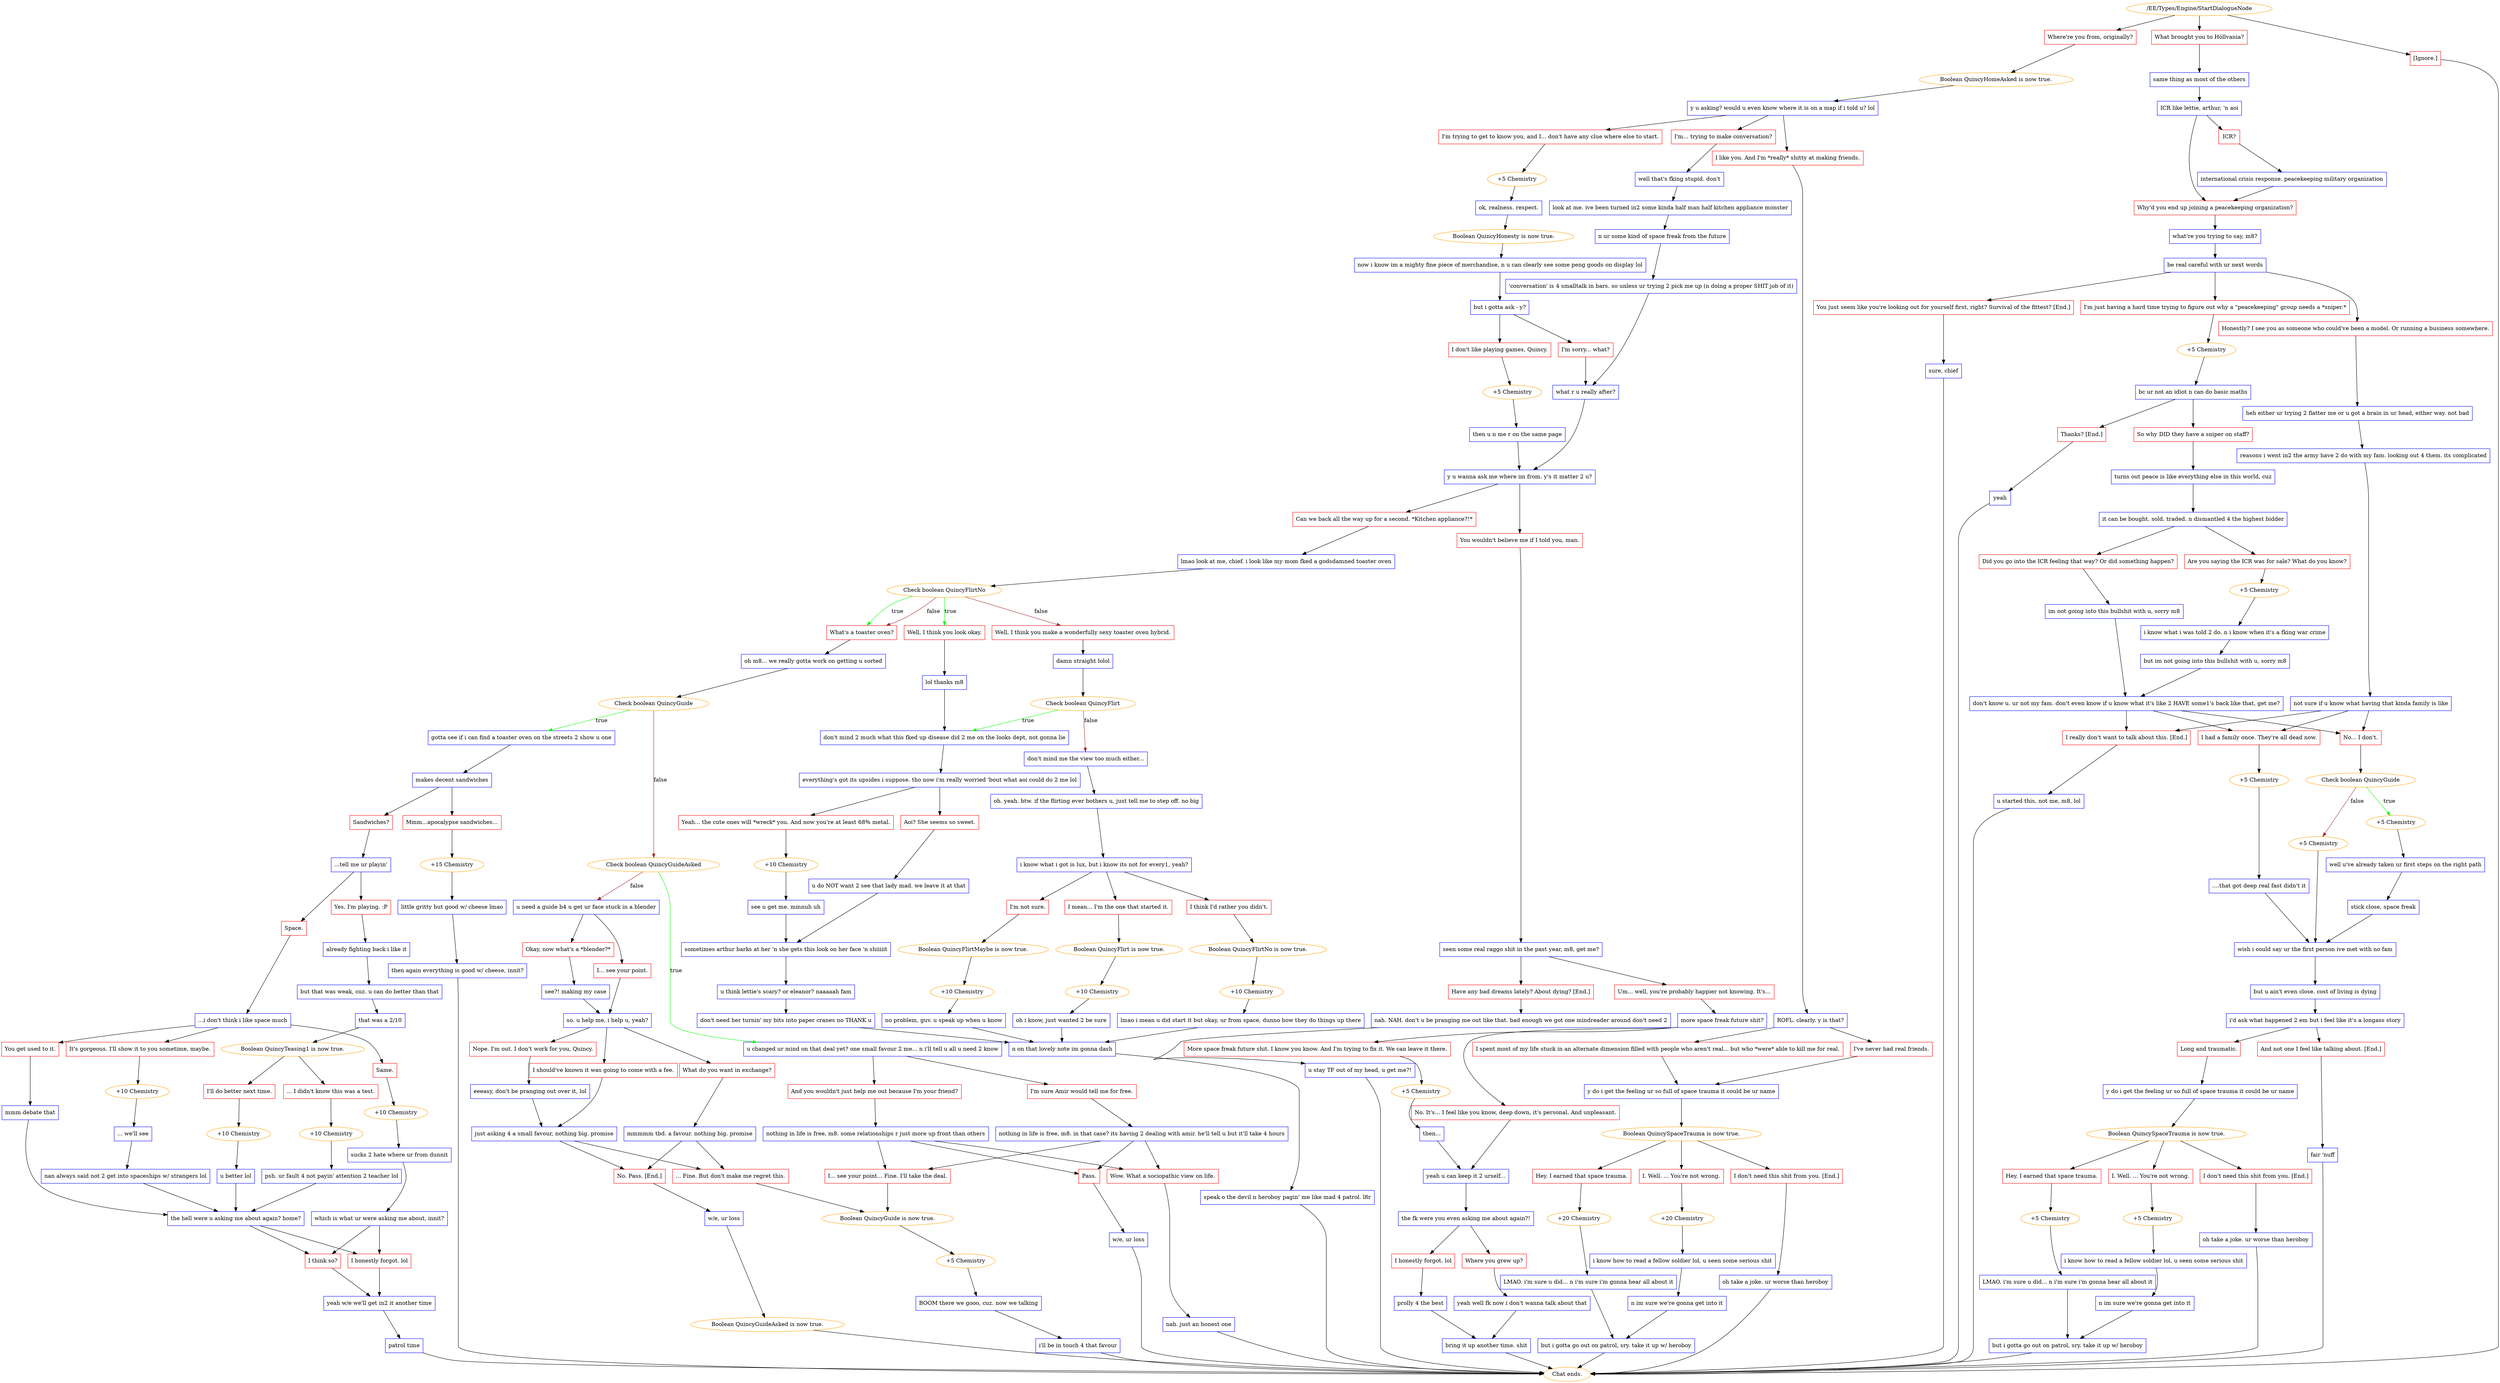 digraph {
	277 [label="/EE/Types/Engine/StartDialogueNode",color=orange];
		277 -> 278;
		277 -> 279;
		277 -> 280;
	278 [label="Where're you from, originally?",shape=box,color=red];
		278 -> 282;
	279 [label="What brought you to Höllvania?",shape=box,color=red];
		279 -> 283;
	280 [label="[Ignore.]",shape=box,color=red];
		280 -> "Chat ends.";
	282 [label="Boolean QuincyHomeAsked is now true.",color=orange];
		282 -> 284;
	283 [label="same thing as most of the others",shape=box,color=blue];
		283 -> 285;
	"Chat ends." [color=orange];
	284 [label="y u asking? would u even know where it is on a map if i told u? lol",shape=box,color=blue];
		284 -> 288;
		284 -> 287;
		284 -> 286;
	285 [label="ICR like lettie, arthur, 'n aoi",shape=box,color=blue];
		285 -> 289;
		285 -> 290;
	288 [label="I'm... trying to make conversation?",shape=box,color=red];
		288 -> 294;
	287 [label="I'm trying to get to know you, and I... don't have any clue where else to start.",shape=box,color=red];
		287 -> 297;
	286 [label="I like you. And I'm *really* shitty at making friends.",shape=box,color=red];
		286 -> 292;
	289 [label="Why'd you end up joining a peacekeeping organization?",shape=box,color=red];
		289 -> 310;
	290 [label="ICR?",shape=box,color=red];
		290 -> 291;
	294 [label="well that's fking stupid. don't",shape=box,color=blue];
		294 -> 300;
	297 [label="+5 Chemistry",color=orange];
		297 -> 293;
	292 [label="ROFL. clearly. y is that?",shape=box,color=blue];
		292 -> 296;
		292 -> 295;
	310 [label="what're you trying to say, m8?",shape=box,color=blue];
		310 -> 311;
	291 [label="international crisis response. peacekeeping military organization",shape=box,color=blue];
		291 -> 289;
	300 [label="look at me. ive been turned in2 some kinda half man half kitchen appliance monster",shape=box,color=blue];
		300 -> 301;
	293 [label="ok, realness. respect.",shape=box,color=blue];
		293 -> 298;
	296 [label="I've never had real friends.",shape=box,color=red];
		296 -> 494;
	295 [label="I spent most of my life stuck in an alternate dimension filled with people who aren't real... but who *were* able to kill me for real.",shape=box,color=red];
		295 -> 494;
	311 [label="be real careful with ur next words",shape=box,color=blue];
		311 -> 312;
		311 -> 313;
		311 -> 314;
	301 [label="n ur some kind of space freak from the future",shape=box,color=blue];
		301 -> 302;
	298 [label="Boolean QuincyHonesty is now true.",color=orange];
		298 -> 299;
	494 [label="y do i get the feeling ur so full of space trauma it could be ur name",shape=box,color=blue];
		494 -> 322;
	312 [label="Honestly? I see you as someone who could've been a model. Or running a business somewhere.",shape=box,color=red];
		312 -> 317;
	313 [label="I'm just having a hard time trying to figure out why a \"peacekeeping\" group needs a *sniper.*",shape=box,color=red];
		313 -> 319;
	314 [label="You just seem like you're looking out for yourself first, right? Survival of the fittest? [End.]",shape=box,color=red];
		314 -> 315;
	302 [label="'conversation' is 4 smalltalk in bars. so unless ur trying 2 pick me up (n doing a proper SHIT job of it)",shape=box,color=blue];
		302 -> 306;
	299 [label="now i know im a mighty fine piece of merchandise, n u can clearly see some peng goods on display lol",shape=box,color=blue];
		299 -> 303;
	322 [label="Boolean QuincySpaceTrauma is now true.",color=orange];
		322 -> 496;
		322 -> 497;
		322 -> 495;
	317 [label="heh either ur trying 2 flatter me or u got a brain in ur head, either way. not bad",shape=box,color=blue];
		317 -> 320;
	319 [label="+5 Chemistry",color=orange];
		319 -> 318;
	315 [label="sure, chief",shape=box,color=blue];
		315 -> "Chat ends.";
	306 [label="what r u really after?",shape=box,color=blue];
		306 -> 309;
	303 [label="but i gotta ask - y?",shape=box,color=blue];
		303 -> 304;
		303 -> 305;
	496 [label="I. Well. ... You're not wrong.",shape=box,color=red];
		496 -> 502;
	497 [label="Hey. I earned that space trauma.",shape=box,color=red];
		497 -> 1933;
	495 [label="I don't need this shit from you. [End.]",shape=box,color=red];
		495 -> 498;
	320 [label="reasons i went in2 the army have 2 do with my fam. looking out 4 them. its complicated",shape=box,color=blue];
		320 -> 321;
	318 [label="bc ur not an idiot n can do basic maths",shape=box,color=blue];
		318 -> 323;
		318 -> 324;
	"Chat ends." [color=orange];
	309 [label="y u wanna ask me where im from. y's it matter 2 u?",shape=box,color=blue];
		309 -> 367;
		309 -> 366;
	304 [label="I don't like playing games, Quincy.",shape=box,color=red];
		304 -> 308;
	305 [label="I'm sorry... what?",shape=box,color=red];
		305 -> 306;
	502 [label="+20 Chemistry",color=orange];
		502 -> 500;
	1933 [label="+20 Chemistry",color=orange];
		1933 -> 503;
	498 [label="oh take a joke. ur worse than heroboy",shape=box,color=blue];
		498 -> "Chat ends.";
	321 [label="not sure if u know what having that kinda family is like",shape=box,color=blue];
		321 -> 336;
		321 -> 337;
		321 -> 338;
	323 [label="So why DID they have a sniper on staff?",shape=box,color=red];
		323 -> 327;
	324 [label="Thanks? [End.]",shape=box,color=red];
		324 -> 325;
	367 [label="Can we back all the way up for a second. *Kitchen appliance?!*",shape=box,color=red];
		367 -> 368;
	366 [label="You wouldn't believe me if I told you, man.",shape=box,color=red];
		366 -> 369;
	308 [label="+5 Chemistry",color=orange];
		308 -> 307;
	500 [label="i know how to read a fellow soldier lol, u seen some serious shit",shape=box,color=blue];
		500 -> 501;
	503 [label="LMAO. i'm sure u did... n i'm sure i'm gonna hear all about it",shape=box,color=blue];
		503 -> 504;
	"Chat ends." [color=orange];
	336 [label="I really don't want to talk about this. [End.]",shape=box,color=red];
		336 -> 339;
	337 [label="No... I don't.",shape=box,color=red];
		337 -> 340;
	338 [label="I had a family once. They're all dead now.",shape=box,color=red];
		338 -> 1937;
	327 [label="turns out peace is like everything else in this world, cuz",shape=box,color=blue];
		327 -> 328;
	325 [label="yeah",shape=box,color=blue];
		325 -> "Chat ends.";
	368 [label="lmao look at me, chief. i look like my mom fked a godsdamned toaster oven",shape=box,color=blue];
		368 -> 370;
	369 [label="seen some real raggo shit in the past year, m8, get me?",shape=box,color=blue];
		369 -> 476;
		369 -> 477;
	307 [label="then u n me r on the same page",shape=box,color=blue];
		307 -> 309;
	501 [label="n im sure we're gonna get into it",shape=box,color=blue];
		501 -> 504;
	504 [label="but i gotta go out on patrol, sry. take it up w/ heroboy",shape=box,color=blue];
		504 -> "Chat ends.";
	339 [label="u started this, not me, m8, lol",shape=box,color=blue];
		339 -> "Chat ends.";
	340 [label="Check boolean QuincyGuide",color=orange];
		340 -> 349 [label=true,color=green];
		340 -> 1938 [label=false,color=brown];
	1937 [label="+5 Chemistry",color=orange];
		1937 -> 341;
	328 [label="it can be bought. sold. traded. n dismantled 4 the highest bidder",shape=box,color=blue];
		328 -> 329;
		328 -> 330;
	"Chat ends." [color=orange];
	370 [label="Check boolean QuincyFlirtNo",color=orange];
		370 -> 371 [label=true,color=green];
		370 -> 372 [label=true,color=green];
		370 -> 373 [label=false,color=brown];
		370 -> 371 [label=false,color=brown];
	476 [label="Have any bad dreams lately? About dying? [End.]",shape=box,color=red];
		476 -> 478;
	477 [label="Um... well, you're probably happier not knowing. It's...",shape=box,color=red];
		477 -> 479;
	"Chat ends." [color=orange];
	"Chat ends." [color=orange];
	349 [label="+5 Chemistry",color=orange];
		349 -> 343;
	1938 [label="+5 Chemistry",color=orange];
		1938 -> 345;
	341 [label="....that got deep real fast didn't it",shape=box,color=blue];
		341 -> 345;
	329 [label="Are you saying the ICR was for sale? What do you know?",shape=box,color=red];
		329 -> 332;
	330 [label="Did you go into the ICR feeling that way? Or did something happen?",shape=box,color=red];
		330 -> 333;
	371 [label="What's a toaster oven?",shape=box,color=red];
		371 -> 376;
	372 [label="Well, I think you look okay.",shape=box,color=red];
		372 -> 375;
	373 [label="Well, I think you make a wonderfully sexy toaster oven hybrid.",shape=box,color=red];
		373 -> 374;
	478 [label="nah. NAH. don't u be pranging me out like that. bad enough we got one mindreader around don't need 2",shape=box,color=blue];
		478 -> 480;
	479 [label="more space freak future shit?",shape=box,color=blue];
		479 -> 482;
		479 -> 483;
	343 [label="well u've already taken ur first steps on the right path",shape=box,color=blue];
		343 -> 344;
	345 [label="wish i could say ur the first person ive met with no fam",shape=box,color=blue];
		345 -> 346;
	332 [label="+5 Chemistry",color=orange];
		332 -> 331;
	333 [label="im not going into this bullshit with u, sorry m8",shape=box,color=blue];
		333 -> 335;
	376 [label="oh m8... we really gotta work on getting u sorted",shape=box,color=blue];
		376 -> 406;
	375 [label="lol thanks m8",shape=box,color=blue];
		375 -> 380;
	374 [label="damn straight lolol",shape=box,color=blue];
		374 -> 377;
	480 [label="u stay TF out of my head, u get me?!",shape=box,color=blue];
		480 -> "Chat ends.";
	482 [label="No. It's... I feel like you know, deep down, it's personal. And unpleasant.",shape=box,color=red];
		482 -> 486;
	483 [label="More space freak future shit. I know you know. And I'm trying to fix it. We can leave it there.",shape=box,color=red];
		483 -> 485;
	344 [label="stick close, space freak",shape=box,color=blue];
		344 -> 345;
	346 [label="but u ain't even close. cost of living is dying",shape=box,color=blue];
		346 -> 350;
	331 [label="i know what i was told 2 do. n i know when it's a fking war crime",shape=box,color=blue];
		331 -> 334;
	335 [label="don't know u. ur not my fam. don't even know if u know what it's like 2 HAVE some1's back like that, get me?",shape=box,color=blue];
		335 -> 336;
		335 -> 337;
		335 -> 338;
	406 [label="Check boolean QuincyGuide",color=orange];
		406 -> 407 [label=true,color=green];
		406 -> 409 [label=false,color=brown];
	380 [label="don't mind 2 much what this fked up disease did 2 me on the looks dept, not gonna lie",shape=box,color=blue];
		380 -> 383;
	377 [label="Check boolean QuincyFlirt",color=orange];
		377 -> 380 [label=true,color=green];
		377 -> 379 [label=false,color=brown];
	"Chat ends." [color=orange];
	486 [label="yeah u can keep it 2 urself...",shape=box,color=blue];
		486 -> 487;
	485 [label="+5 Chemistry",color=orange];
		485 -> 484;
	350 [label="i'd ask what happened 2 em but i feel like it's a longass story",shape=box,color=blue];
		350 -> 347;
		350 -> 348;
	334 [label="but im not going into this bullshit with u, sorry m8",shape=box,color=blue];
		334 -> 335;
	407 [label="gotta see if i can find a toaster oven on the streets 2 show u one",shape=box,color=blue];
		407 -> 408;
	409 [label="Check boolean QuincyGuideAsked",color=orange];
		409 -> 411 [label=true,color=green];
		409 -> 412 [label=false,color=brown];
	383 [label="everything's got its upsides i suppose. tho now i'm really worried 'bout what aoi could do 2 me lol",shape=box,color=blue];
		383 -> 378;
		383 -> 384;
	379 [label="don't mind me the view too much either...",shape=box,color=blue];
		379 -> 381;
	487 [label="the fk were you even asking me about again?!",shape=box,color=blue];
		487 -> 488;
		487 -> 489;
	484 [label="then...",shape=box,color=blue];
		484 -> 486;
	347 [label="Long and traumatic.",shape=box,color=red];
		347 -> 351;
	348 [label="And not one I feel like talking about. [End.]",shape=box,color=red];
		348 -> 352;
	408 [label="makes decent sandwiches",shape=box,color=blue];
		408 -> 399;
		408 -> 410;
	411 [label="u changed ur mind on that deal yet? one small favour 2 me... n i'll tell u all u need 2 know",shape=box,color=blue];
		411 -> 432;
		411 -> 433;
	412 [label="u need a guide b4 u get ur face stuck in a blender",shape=box,color=blue];
		412 -> 413;
		412 -> 414;
	378 [label="Aoi? She seems so sweet.",shape=box,color=red];
		378 -> 385;
	384 [label="Yeah... the cute ones will *wreck* you. And now you're at least 68% metal.",shape=box,color=red];
		384 -> 387;
	381 [label="oh. yeah. btw. if the flirting ever bothers u, just tell me to step off. no big",shape=box,color=blue];
		381 -> 382;
	488 [label="Where you grew up?",shape=box,color=red];
		488 -> 490;
	489 [label="I honestly forgot. lol",shape=box,color=red];
		489 -> 491;
	351 [label="y do i get the feeling ur so full of space trauma it could be ur name",shape=box,color=blue];
		351 -> 353;
	352 [label="fair 'nuff",shape=box,color=blue];
		352 -> "Chat ends.";
	399 [label="Mmm...apocalypse sandwiches...",shape=box,color=red];
		399 -> 445;
	410 [label="Sandwiches?",shape=box,color=red];
		410 -> 447;
	432 [label="I'm sure Amir would tell me for free.",shape=box,color=red];
		432 -> 434;
	433 [label="And you wouldn't just help me out because I'm your friend?",shape=box,color=red];
		433 -> 435;
	413 [label="Okay, now what's a *blender?*",shape=box,color=red];
		413 -> 415;
	414 [label="I... see your point.",shape=box,color=red];
		414 -> 416;
	385 [label="u do NOT want 2 see that lady mad. we leave it at that",shape=box,color=blue];
		385 -> 389;
	387 [label="+10 Chemistry",color=orange];
		387 -> 388;
	382 [label="i know what i got is lux, but i know its not for every1, yeah?",shape=box,color=blue];
		382 -> 396;
		382 -> 395;
		382 -> 397;
	490 [label="yeah well fk now i don't wanna talk about that",shape=box,color=blue];
		490 -> 492;
	491 [label="prolly 4 the best",shape=box,color=blue];
		491 -> 492;
	353 [label="Boolean QuincySpaceTrauma is now true.",color=orange];
		353 -> 355;
		353 -> 356;
		353 -> 354;
	"Chat ends." [color=orange];
	445 [label="+15 Chemistry",color=orange];
		445 -> 443;
	447 [label="...tell me ur playin'",shape=box,color=blue];
		447 -> 448;
		447 -> 449;
	434 [label="nothing in life is free, m8. in that case? its having 2 dealing with amir. he'll tell u but it'll take 4 hours",shape=box,color=blue];
		434 -> 436;
		434 -> 437;
		434 -> 438;
	435 [label="nothing in life is free, m8. some relationships r just more up front than others",shape=box,color=blue];
		435 -> 436;
		435 -> 437;
		435 -> 438;
	415 [label="see?! making my case",shape=box,color=blue];
		415 -> 416;
	416 [label="so. u help me, i help u, yeah?",shape=box,color=blue];
		416 -> 417;
		416 -> 418;
		416 -> 419;
	389 [label="sometimes arthur barks at her 'n she gets this look on her face 'n shiiiiit",shape=box,color=blue];
		389 -> 390;
	388 [label="see u get me. mmnuh uh",shape=box,color=blue];
		388 -> 389;
	396 [label="I'm not sure.",shape=box,color=red];
		396 -> 400;
	395 [label="I mean... I'm the one that started it.",shape=box,color=red];
		395 -> 401;
	397 [label="I think I'd rather you didn't.",shape=box,color=red];
		397 -> 398;
	492 [label="bring it up another time. shit",shape=box,color=blue];
		492 -> "Chat ends.";
	355 [label="I. Well. ... You're not wrong.",shape=box,color=red];
		355 -> 1939;
	356 [label="Hey. I earned that space trauma.",shape=box,color=red];
		356 -> 362;
	354 [label="I don't need this shit from you. [End.]",shape=box,color=red];
		354 -> 358;
	443 [label="little gritty but good w/ cheese lmao",shape=box,color=blue];
		443 -> 444;
	448 [label="Yes. I'm playing. :P",shape=box,color=red];
		448 -> 450;
	449 [label="Space.",shape=box,color=red];
		449 -> 465;
	436 [label="I... see your point... Fine. I'll take the deal.",shape=box,color=red];
		436 -> 427;
	437 [label="Wow. What a sociopathic view on life.",shape=box,color=red];
		437 -> 441;
	438 [label="Pass.",shape=box,color=red];
		438 -> 439;
	417 [label="What do you want in exchange?",shape=box,color=red];
		417 -> 420;
	418 [label="I should've known it was going to come with a fee.",shape=box,color=red];
		418 -> 421;
	419 [label="Nope. I'm out. I don't work for you, Quincy.",shape=box,color=red];
		419 -> 422;
	390 [label="u think lettie's scary? or eleanor? naaaaah fam",shape=box,color=blue];
		390 -> 391;
	400 [label="Boolean QuincyFlirtMaybe is now true.",color=orange];
		400 -> 1934;
	401 [label="Boolean QuincyFlirt is now true.",color=orange];
		401 -> 405;
	398 [label="Boolean QuincyFlirtNo is now true.",color=orange];
		398 -> 1935;
	"Chat ends." [color=orange];
	1939 [label="+5 Chemistry",color=orange];
		1939 -> 361;
	362 [label="+5 Chemistry",color=orange];
		362 -> 360;
	358 [label="oh take a joke. ur worse than heroboy",shape=box,color=blue];
		358 -> "Chat ends.";
	444 [label="then again everything is good w/ cheese, innit?",shape=box,color=blue];
		444 -> "Chat ends.";
	450 [label="already fighting back i like it",shape=box,color=blue];
		450 -> 451;
	465 [label="...i don't think i like space much",shape=box,color=blue];
		465 -> 466;
		465 -> 467;
		465 -> 468;
	427 [label="Boolean QuincyGuide is now true.",color=orange];
		427 -> 429;
	441 [label="nah. just an honest one",shape=box,color=blue];
		441 -> "Chat ends.";
	439 [label="w/e, ur loss",shape=box,color=blue];
		439 -> "Chat ends.";
	420 [label="mmmmm tbd. a favour. nothing big. promise",shape=box,color=blue];
		420 -> 424;
		420 -> 425;
	421 [label="just asking 4 a small favour, nothing big. promise",shape=box,color=blue];
		421 -> 424;
		421 -> 425;
	422 [label="eeeasy, don't be pranging out over it, lol",shape=box,color=blue];
		422 -> 421;
	391 [label="don't need her turnin' my bits into paper cranes no THANK u",shape=box,color=blue];
		391 -> 392;
	1934 [label="+10 Chemistry",color=orange];
		1934 -> 403;
	405 [label="+10 Chemistry",color=orange];
		405 -> 404;
	1935 [label="+10 Chemistry",color=orange];
		1935 -> 402;
	361 [label="i know how to read a fellow soldier lol, u seen some serious shit",shape=box,color=blue];
		361 -> 363;
	360 [label="LMAO. i'm sure u did... n i'm sure i'm gonna hear all about it",shape=box,color=blue];
		360 -> 365;
	"Chat ends." [color=orange];
	"Chat ends." [color=orange];
	451 [label="but that was weak, cuz. u can do better than that",shape=box,color=blue];
		451 -> 452;
	466 [label="Same.",shape=box,color=red];
		466 -> 474;
	467 [label="You get used to it.",shape=box,color=red];
		467 -> 470;
	468 [label="It's gorgeous. I'll show it to you sometime, maybe.",shape=box,color=red];
		468 -> 473;
	429 [label="+5 Chemistry",color=orange];
		429 -> 428;
	"Chat ends." [color=orange];
	"Chat ends." [color=orange];
	424 [label="... Fine. But don't make me regret this.",shape=box,color=red];
		424 -> 427;
	425 [label="No. Pass. [End.]",shape=box,color=red];
		425 -> 423;
	392 [label="n on that lovely note im gonna dash",shape=box,color=blue];
		392 -> 393;
	403 [label="no problem, guv. u speak up when u know",shape=box,color=blue];
		403 -> 392;
	404 [label="oh i know, just wanted 2 be sure",shape=box,color=blue];
		404 -> 392;
	402 [label="lmao i mean u did start it but okay, ur from space, dunno how they do things up there",shape=box,color=blue];
		402 -> 392;
	363 [label="n im sure we're gonna get into it",shape=box,color=blue];
		363 -> 365;
	365 [label="but i gotta go out on patrol, sry. take it up w/ heroboy",shape=box,color=blue];
		365 -> "Chat ends.";
	452 [label="that was a 2/10",shape=box,color=blue];
		452 -> 453;
	474 [label="+10 Chemistry",color=orange];
		474 -> 469;
	470 [label="mmm debate that",shape=box,color=blue];
		470 -> 459;
	473 [label="+10 Chemistry",color=orange];
		473 -> 471;
	428 [label="BOOM there we gooo, cuz. now we talking",shape=box,color=blue];
		428 -> 430;
	423 [label="w/e, ur loss",shape=box,color=blue];
		423 -> 824;
	393 [label="speak o the devil n heroboy pagin' me like mad 4 patrol. l8r",shape=box,color=blue];
		393 -> "Chat ends.";
	"Chat ends." [color=orange];
	453 [label="Boolean QuincyTeasing1 is now true.",color=orange];
		453 -> 454;
		453 -> 455;
	469 [label="sucks 2 hate where ur from dunnit",shape=box,color=blue];
		469 -> 475;
	459 [label="the hell were u asking me about again? home?",shape=box,color=blue];
		459 -> 460;
		459 -> 461;
	471 [label="... we'll see",shape=box,color=blue];
		471 -> 472;
	430 [label="i'll be in touch 4 that favour",shape=box,color=blue];
		430 -> "Chat ends.";
	824 [label="Boolean QuincyGuideAsked is now true.",color=orange];
		824 -> "Chat ends.";
	"Chat ends." [color=orange];
	454 [label="I'll do better next time.",shape=box,color=red];
		454 -> 1936;
	455 [label="... I didn't know this was a test.",shape=box,color=red];
		455 -> 458;
	475 [label="which is what ur were asking me about, innit?",shape=box,color=blue];
		475 -> 460;
		475 -> 461;
	460 [label="I think so?",shape=box,color=red];
		460 -> 462;
	461 [label="I honestly forgot. lol",shape=box,color=red];
		461 -> 462;
	472 [label="nan always said not 2 get into spaceships w/ strangers lol",shape=box,color=blue];
		472 -> 459;
	"Chat ends." [color=orange];
	"Chat ends." [color=orange];
	1936 [label="+10 Chemistry",color=orange];
		1936 -> 456;
	458 [label="+10 Chemistry",color=orange];
		458 -> 457;
	462 [label="yeah w/e we'll get in2 it another time",shape=box,color=blue];
		462 -> 463;
	456 [label="u better lol",shape=box,color=blue];
		456 -> 459;
	457 [label="psh. ur fault 4 not payin' attention 2 teacher lol",shape=box,color=blue];
		457 -> 459;
	463 [label="patrol time",shape=box,color=blue];
		463 -> "Chat ends.";
	"Chat ends." [color=orange];
}